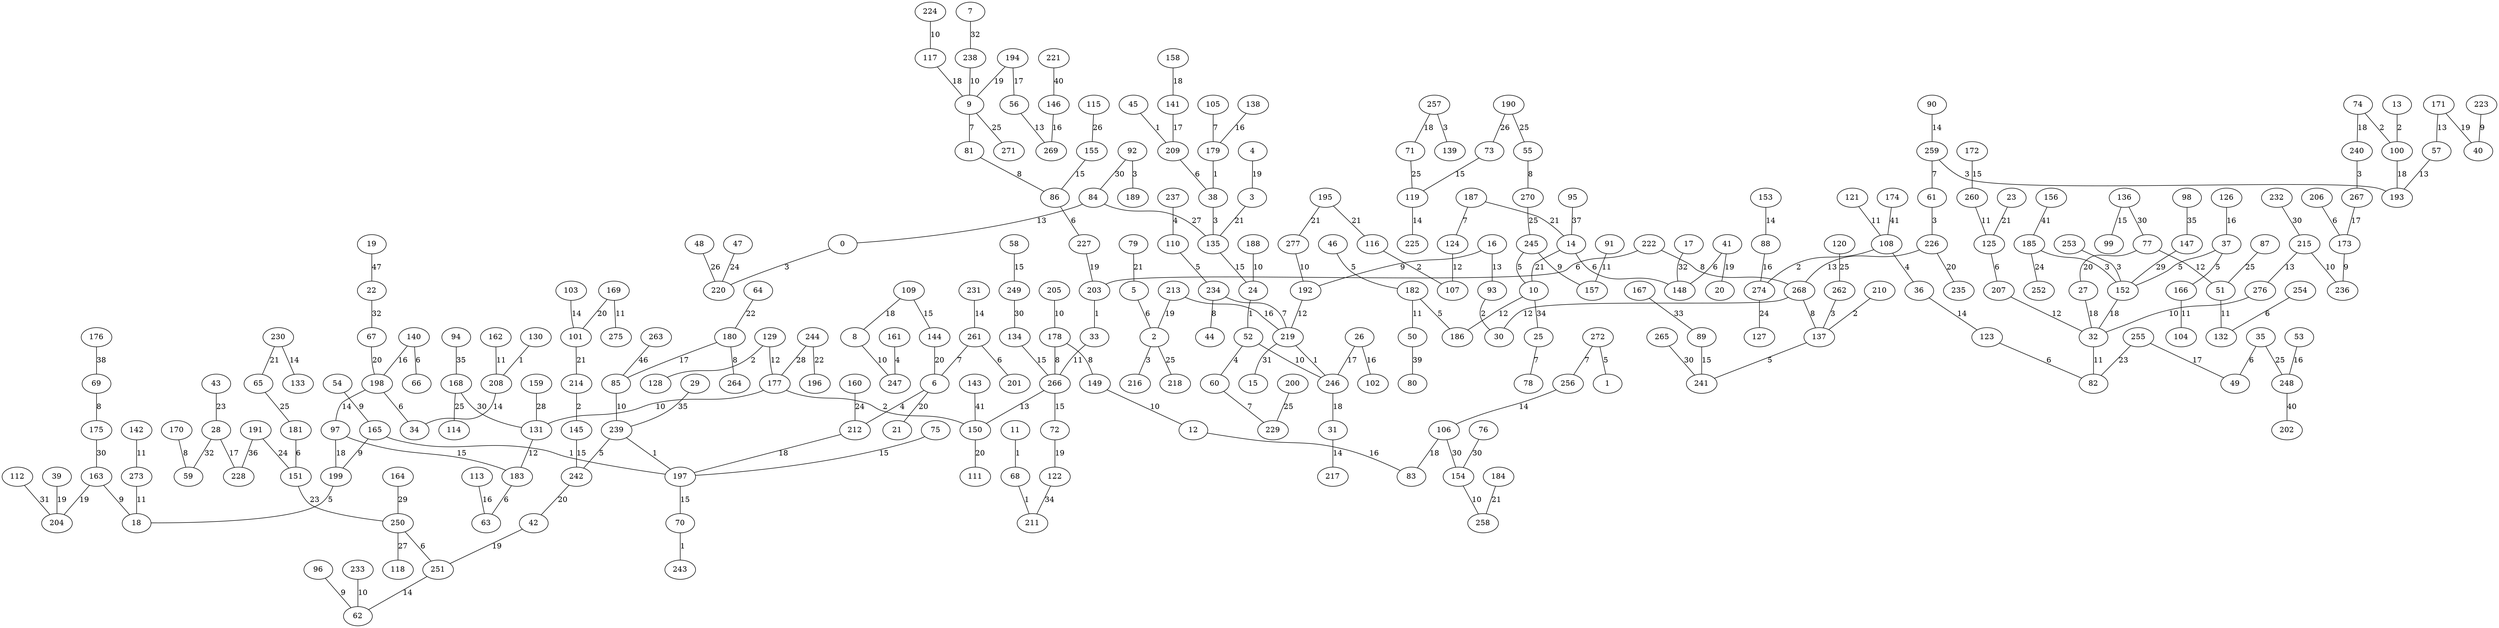 graph {
	11 [label=11]
	68 [label=68]
	24 [label=24]
	52 [label=52]
	45 [label=45]
	209 [label=209]
	211 [label=211]
	70 [label=70]
	243 [label=243]
	130 [label=130]
	208 [label=208]
	165 [label=165]
	197 [label=197]
	179 [label=179]
	38 [label=38]
	203 [label=203]
	33 [label=33]
	219 [label=219]
	246 [label=246]
	239 [label=239]
	13 [label=13]
	100 [label=100]
	74 [label=74]
	93 [label=93]
	30 [label=30]
	108 [label=108]
	274 [label=274]
	116 [label=116]
	107 [label=107]
	129 [label=129]
	128 [label=128]
	177 [label=177]
	150 [label=150]
	210 [label=210]
	137 [label=137]
	214 [label=214]
	145 [label=145]
	0 [label=0]
	220 [label=220]
	2 [label=2]
	216 [label=216]
	135 [label=135]
	61 [label=61]
	226 [label=226]
	92 [label=92]
	189 [label=189]
	185 [label=185]
	152 [label=152]
	240 [label=240]
	267 [label=267]
	253 [label=253]
	257 [label=257]
	139 [label=139]
	259 [label=259]
	193 [label=193]
	262 [label=262]
	6 [label=6]
	212 [label=212]
	60 [label=60]
	36 [label=36]
	161 [label=161]
	247 [label=247]
	237 [label=237]
	110 [label=110]
	37 [label=37]
	166 [label=166]
	46 [label=46]
	182 [label=182]
	234 [label=234]
	241 [label=241]
	186 [label=186]
	199 [label=199]
	18 [label=18]
	242 [label=242]
	245 [label=245]
	10 [label=10]
	272 [label=272]
	1 [label=1]
	5 [label=5]
	14 [label=14]
	148 [label=148]
	35 [label=35]
	49 [label=49]
	41 [label=41]
	86 [label=86]
	227 [label=227]
	123 [label=123]
	82 [label=82]
	125 [label=125]
	207 [label=207]
	140 [label=140]
	66 [label=66]
	181 [label=181]
	151 [label=151]
	183 [label=183]
	63 [label=63]
	198 [label=198]
	34 [label=34]
	206 [label=206]
	173 [label=173]
	222 [label=222]
	250 [label=250]
	251 [label=251]
	254 [label=254]
	132 [label=132]
	261 [label=261]
	201 [label=201]
	9 [label=9]
	81 [label=81]
	25 [label=25]
	78 [label=78]
	229 [label=229]
	105 [label=105]
	187 [label=187]
	124 [label=124]
	256 [label=256]
	55 [label=55]
	270 [label=270]
	69 [label=69]
	175 [label=175]
	170 [label=170]
	59 [label=59]
	178 [label=178]
	266 [label=266]
	149 [label=149]
	180 [label=180]
	264 [label=264]
	268 [label=268]
	44 [label=44]
	16 [label=16]
	192 [label=192]
	54 [label=54]
	96 [label=96]
	62 [label=62]
	163 [label=163]
	236 [label=236]
	223 [label=223]
	40 [label=40]
	157 [label=157]
	8 [label=8]
	85 [label=85]
	12 [label=12]
	154 [label=154]
	258 [label=258]
	131 [label=131]
	188 [label=188]
	205 [label=205]
	215 [label=215]
	224 [label=224]
	117 [label=117]
	233 [label=233]
	238 [label=238]
	276 [label=276]
	32 [label=32]
	277 [label=277]
	51 [label=51]
	91 [label=91]
	121 [label=121]
	142 [label=142]
	273 [label=273]
	162 [label=162]
	104 [label=104]
	169 [label=169]
	275 [label=275]
	50 [label=50]
	260 [label=260]
	77 [label=77]
	56 [label=56]
	269 [label=269]
	57 [label=57]
	84 [label=84]
	171 [label=171]
	31 [label=31]
	217 [label=217]
	90 [label=90]
	103 [label=103]
	101 [label=101]
	119 [label=119]
	225 [label=225]
	153 [label=153]
	88 [label=88]
	97 [label=97]
	230 [label=230]
	133 [label=133]
	231 [label=231]
	106 [label=106]
	58 [label=58]
	249 [label=249]
	73 [label=73]
	75 [label=75]
	89 [label=89]
	109 [label=109]
	144 [label=144]
	134 [label=134]
	136 [label=136]
	99 [label=99]
	155 [label=155]
	172 [label=172]
	72 [label=72]
	83 [label=83]
	26 [label=26]
	102 [label=102]
	53 [label=53]
	248 [label=248]
	113 [label=113]
	126 [label=126]
	138 [label=138]
	146 [label=146]
	213 [label=213]
	28 [label=28]
	228 [label=228]
	141 [label=141]
	194 [label=194]
	255 [label=255]
	27 [label=27]
	158 [label=158]
	71 [label=71]
	4 [label=4]
	3 [label=3]
	39 [label=39]
	204 [label=204]
	20 [label=20]
	42 [label=42]
	122 [label=122]
	21 [label=21]
	67 [label=67]
	111 [label=111]
	235 [label=235]
	23 [label=23]
	79 [label=79]
	184 [label=184]
	195 [label=195]
	65 [label=65]
	64 [label=64]
	244 [label=244]
	196 [label=196]
	43 [label=43]
	47 [label=47]
	160 [label=160]
	252 [label=252]
	191 [label=191]
	127 [label=127]
	218 [label=218]
	271 [label=271]
	87 [label=87]
	120 [label=120]
	168 [label=168]
	114 [label=114]
	190 [label=190]
	200 [label=200]
	48 [label=48]
	115 [label=115]
	118 [label=118]
	159 [label=159]
	147 [label=147]
	164 [label=164]
	76 [label=76]
	232 [label=232]
	265 [label=265]
	112 [label=112]
	15 [label=15]
	7 [label=7]
	17 [label=17]
	22 [label=22]
	167 [label=167]
	29 [label=29]
	94 [label=94]
	98 [label=98]
	95 [label=95]
	176 [label=176]
	80 [label=80]
	221 [label=221]
	202 [label=202]
	143 [label=143]
	156 [label=156]
	174 [label=174]
	263 [label=263]
	19 [label=19]
	11 -- 68 [label=1]
	24 -- 52 [label=1]
	45 -- 209 [label=1]
	68 -- 211 [label=1]
	70 -- 243 [label=1]
	130 -- 208 [label=1]
	165 -- 197 [label=1]
	179 -- 38 [label=1]
	203 -- 33 [label=1]
	219 -- 246 [label=1]
	239 -- 197 [label=1]
	13 -- 100 [label=2]
	74 -- 100 [label=2]
	93 -- 30 [label=2]
	108 -- 274 [label=2]
	116 -- 107 [label=2]
	129 -- 128 [label=2]
	177 -- 150 [label=2]
	210 -- 137 [label=2]
	214 -- 145 [label=2]
	0 -- 220 [label=3]
	2 -- 216 [label=3]
	38 -- 135 [label=3]
	61 -- 226 [label=3]
	92 -- 189 [label=3]
	185 -- 152 [label=3]
	240 -- 267 [label=3]
	253 -- 152 [label=3]
	257 -- 139 [label=3]
	259 -- 193 [label=3]
	262 -- 137 [label=3]
	6 -- 212 [label=4]
	52 -- 60 [label=4]
	108 -- 36 [label=4]
	161 -- 247 [label=4]
	237 -- 110 [label=4]
	37 -- 166 [label=5]
	37 -- 152 [label=5]
	46 -- 182 [label=5]
	110 -- 234 [label=5]
	137 -- 241 [label=5]
	182 -- 186 [label=5]
	199 -- 18 [label=5]
	239 -- 242 [label=5]
	245 -- 10 [label=5]
	272 -- 1 [label=5]
	5 -- 2 [label=6]
	14 -- 148 [label=6]
	35 -- 49 [label=6]
	41 -- 148 [label=6]
	86 -- 227 [label=6]
	123 -- 82 [label=6]
	125 -- 207 [label=6]
	140 -- 66 [label=6]
	181 -- 151 [label=6]
	183 -- 63 [label=6]
	198 -- 34 [label=6]
	206 -- 173 [label=6]
	209 -- 38 [label=6]
	222 -- 203 [label=6]
	250 -- 251 [label=6]
	254 -- 132 [label=6]
	261 -- 201 [label=6]
	9 -- 81 [label=7]
	25 -- 78 [label=7]
	60 -- 229 [label=7]
	105 -- 179 [label=7]
	187 -- 124 [label=7]
	234 -- 219 [label=7]
	259 -- 61 [label=7]
	261 -- 6 [label=7]
	272 -- 256 [label=7]
	55 -- 270 [label=8]
	69 -- 175 [label=8]
	81 -- 86 [label=8]
	170 -- 59 [label=8]
	178 -- 266 [label=8]
	178 -- 149 [label=8]
	180 -- 264 [label=8]
	222 -- 268 [label=8]
	234 -- 44 [label=8]
	268 -- 137 [label=8]
	16 -- 192 [label=9]
	54 -- 165 [label=9]
	96 -- 62 [label=9]
	163 -- 18 [label=9]
	165 -- 199 [label=9]
	173 -- 236 [label=9]
	223 -- 40 [label=9]
	245 -- 157 [label=9]
	8 -- 247 [label=10]
	52 -- 246 [label=10]
	85 -- 239 [label=10]
	149 -- 12 [label=10]
	154 -- 258 [label=10]
	177 -- 131 [label=10]
	188 -- 24 [label=10]
	205 -- 178 [label=10]
	215 -- 236 [label=10]
	224 -- 117 [label=10]
	233 -- 62 [label=10]
	238 -- 9 [label=10]
	276 -- 32 [label=10]
	277 -- 192 [label=10]
	32 -- 82 [label=11]
	33 -- 266 [label=11]
	51 -- 132 [label=11]
	91 -- 157 [label=11]
	121 -- 108 [label=11]
	142 -- 273 [label=11]
	162 -- 208 [label=11]
	166 -- 104 [label=11]
	169 -- 275 [label=11]
	182 -- 50 [label=11]
	260 -- 125 [label=11]
	273 -- 18 [label=11]
	10 -- 186 [label=12]
	77 -- 51 [label=12]
	124 -- 107 [label=12]
	129 -- 177 [label=12]
	131 -- 183 [label=12]
	192 -- 219 [label=12]
	207 -- 32 [label=12]
	268 -- 30 [label=12]
	16 -- 93 [label=13]
	56 -- 269 [label=13]
	57 -- 193 [label=13]
	84 -- 0 [label=13]
	171 -- 57 [label=13]
	215 -- 276 [label=13]
	226 -- 268 [label=13]
	266 -- 150 [label=13]
	31 -- 217 [label=14]
	36 -- 123 [label=14]
	90 -- 259 [label=14]
	103 -- 101 [label=14]
	119 -- 225 [label=14]
	153 -- 88 [label=14]
	198 -- 97 [label=14]
	208 -- 34 [label=14]
	230 -- 133 [label=14]
	231 -- 261 [label=14]
	251 -- 62 [label=14]
	256 -- 106 [label=14]
	58 -- 249 [label=15]
	73 -- 119 [label=15]
	75 -- 197 [label=15]
	89 -- 241 [label=15]
	97 -- 183 [label=15]
	109 -- 144 [label=15]
	134 -- 266 [label=15]
	135 -- 24 [label=15]
	136 -- 99 [label=15]
	145 -- 242 [label=15]
	155 -- 86 [label=15]
	172 -- 260 [label=15]
	197 -- 70 [label=15]
	266 -- 72 [label=15]
	12 -- 83 [label=16]
	26 -- 102 [label=16]
	53 -- 248 [label=16]
	88 -- 274 [label=16]
	113 -- 63 [label=16]
	126 -- 37 [label=16]
	138 -- 179 [label=16]
	140 -- 198 [label=16]
	146 -- 269 [label=16]
	213 -- 219 [label=16]
	26 -- 246 [label=17]
	28 -- 228 [label=17]
	141 -- 209 [label=17]
	180 -- 85 [label=17]
	194 -- 56 [label=17]
	255 -- 49 [label=17]
	267 -- 173 [label=17]
	27 -- 32 [label=18]
	74 -- 240 [label=18]
	97 -- 199 [label=18]
	100 -- 193 [label=18]
	106 -- 83 [label=18]
	109 -- 8 [label=18]
	117 -- 9 [label=18]
	152 -- 32 [label=18]
	158 -- 141 [label=18]
	212 -- 197 [label=18]
	246 -- 31 [label=18]
	257 -- 71 [label=18]
	4 -- 3 [label=19]
	39 -- 204 [label=19]
	41 -- 20 [label=19]
	42 -- 251 [label=19]
	72 -- 122 [label=19]
	163 -- 204 [label=19]
	171 -- 40 [label=19]
	194 -- 9 [label=19]
	213 -- 2 [label=19]
	227 -- 203 [label=19]
	6 -- 21 [label=20]
	67 -- 198 [label=20]
	77 -- 27 [label=20]
	144 -- 6 [label=20]
	150 -- 111 [label=20]
	169 -- 101 [label=20]
	226 -- 235 [label=20]
	242 -- 42 [label=20]
	3 -- 135 [label=21]
	14 -- 10 [label=21]
	23 -- 125 [label=21]
	79 -- 5 [label=21]
	101 -- 214 [label=21]
	184 -- 258 [label=21]
	187 -- 14 [label=21]
	195 -- 277 [label=21]
	195 -- 116 [label=21]
	230 -- 65 [label=21]
	64 -- 180 [label=22]
	244 -- 196 [label=22]
	43 -- 28 [label=23]
	151 -- 250 [label=23]
	255 -- 82 [label=23]
	47 -- 220 [label=24]
	160 -- 212 [label=24]
	185 -- 252 [label=24]
	191 -- 151 [label=24]
	274 -- 127 [label=24]
	2 -- 218 [label=25]
	9 -- 271 [label=25]
	35 -- 248 [label=25]
	65 -- 181 [label=25]
	71 -- 119 [label=25]
	87 -- 51 [label=25]
	120 -- 262 [label=25]
	168 -- 114 [label=25]
	190 -- 55 [label=25]
	200 -- 229 [label=25]
	270 -- 245 [label=25]
	48 -- 220 [label=26]
	115 -- 155 [label=26]
	190 -- 73 [label=26]
	84 -- 135 [label=27]
	250 -- 118 [label=27]
	159 -- 131 [label=28]
	244 -- 177 [label=28]
	147 -- 152 [label=29]
	164 -- 250 [label=29]
	76 -- 154 [label=30]
	92 -- 84 [label=30]
	106 -- 154 [label=30]
	136 -- 77 [label=30]
	168 -- 131 [label=30]
	175 -- 163 [label=30]
	232 -- 215 [label=30]
	249 -- 134 [label=30]
	265 -- 241 [label=30]
	112 -- 204 [label=31]
	219 -- 15 [label=31]
	7 -- 238 [label=32]
	17 -- 148 [label=32]
	22 -- 67 [label=32]
	28 -- 59 [label=32]
	167 -- 89 [label=33]
	10 -- 25 [label=34]
	122 -- 211 [label=34]
	29 -- 239 [label=35]
	94 -- 168 [label=35]
	98 -- 147 [label=35]
	191 -- 228 [label=36]
	95 -- 14 [label=37]
	176 -- 69 [label=38]
	50 -- 80 [label=39]
	221 -- 146 [label=40]
	248 -- 202 [label=40]
	143 -- 150 [label=41]
	156 -- 185 [label=41]
	174 -- 108 [label=41]
	263 -- 85 [label=46]
	19 -- 22 [label=47]
}